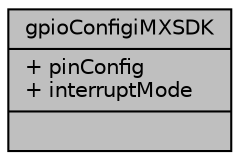 digraph "gpioConfigiMXSDK"
{
  edge [fontname="Helvetica",fontsize="10",labelfontname="Helvetica",labelfontsize="10"];
  node [fontname="Helvetica",fontsize="10",shape=record];
  Node1 [label="{gpioConfigiMXSDK\n|+ pinConfig\l+ interruptMode\l|}",height=0.2,width=0.4,color="black", fillcolor="grey75", style="filled", fontcolor="black"];
}
